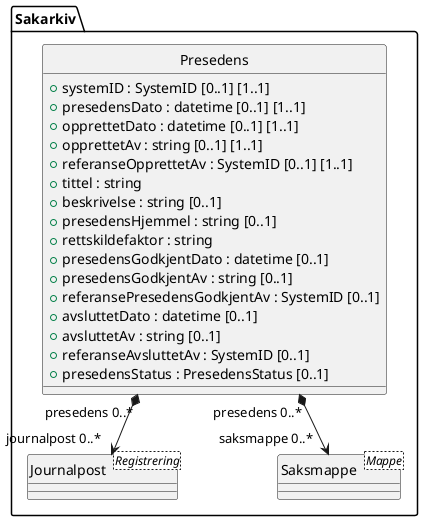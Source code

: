 @startuml
skinparam nodesep 100
hide circle
class Sakarkiv.Presedens {
  +systemID : SystemID [0..1] [1..1]
  +presedensDato : datetime [0..1] [1..1]
  +opprettetDato : datetime [0..1] [1..1]
  +opprettetAv : string [0..1] [1..1]
  +referanseOpprettetAv : SystemID [0..1] [1..1]
  +tittel : string
  +beskrivelse : string [0..1]
  +presedensHjemmel : string [0..1]
  +rettskildefaktor : string
  +presedensGodkjentDato : datetime [0..1]
  +presedensGodkjentAv : string [0..1]
  +referansePresedensGodkjentAv : SystemID [0..1]
  +avsluttetDato : datetime [0..1]
  +avsluttetAv : string [0..1]
  +referanseAvsluttetAv : SystemID [0..1]
  +presedensStatus : PresedensStatus [0..1]
}
class Sakarkiv.Journalpost <Registrering> {
}
Sakarkiv.Presedens "presedens 0..*" *--> "journalpost 0..*" Sakarkiv.Journalpost
class Sakarkiv.Saksmappe <Mappe> {
}
Sakarkiv.Presedens "presedens 0..*" *--> "saksmappe 0..*" Sakarkiv.Saksmappe
@enduml
